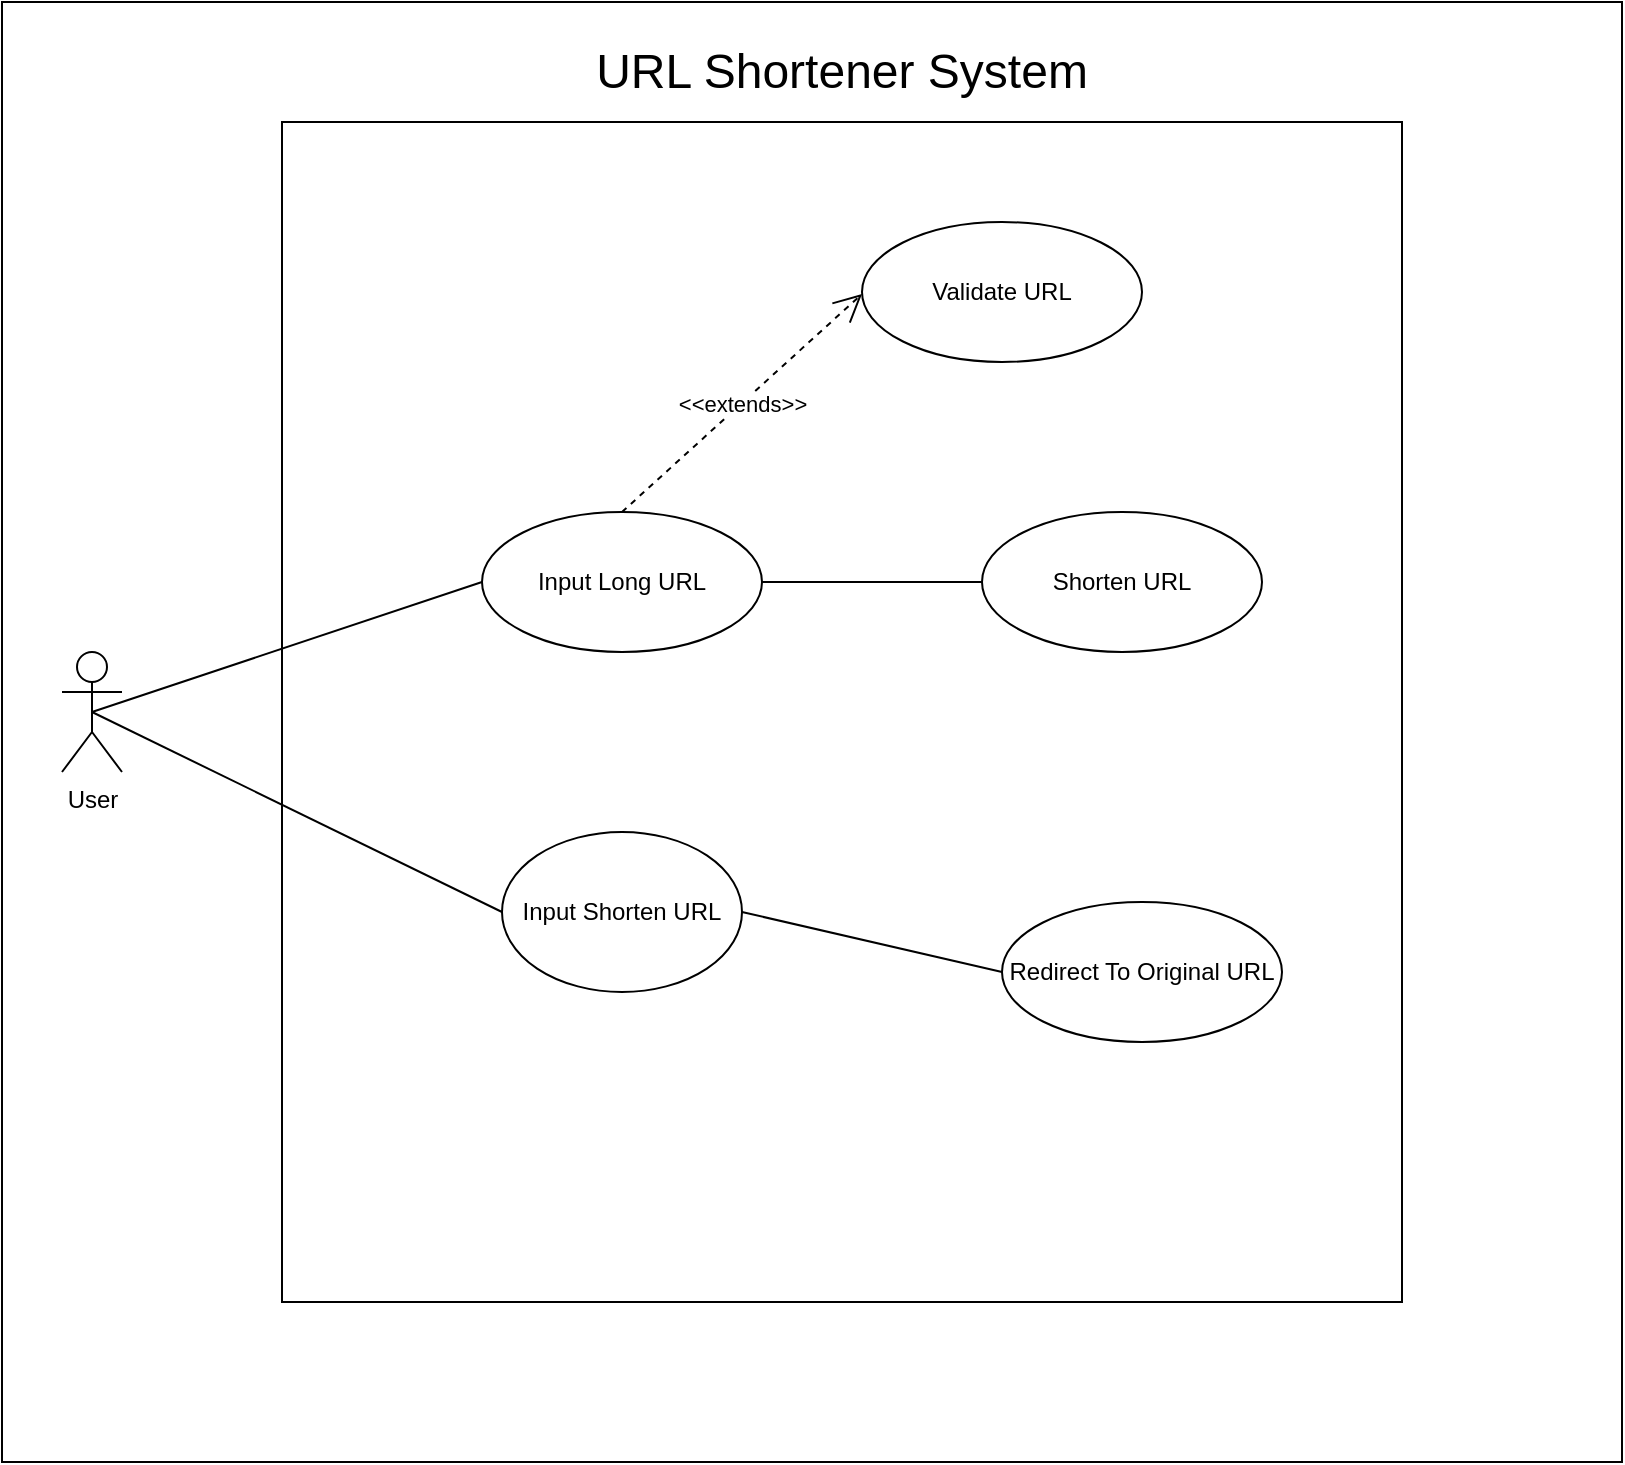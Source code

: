 <mxfile version="27.0.9" pages="2">
  <diagram name="UML-Use Case" id="bgNnxObS2KbbA3WC2Nk5">
    <mxGraphModel dx="1825" dy="935" grid="1" gridSize="10" guides="1" tooltips="1" connect="1" arrows="1" fold="1" page="1" pageScale="1" pageWidth="827" pageHeight="1169" math="0" shadow="0">
      <root>
        <mxCell id="0" />
        <mxCell id="1" parent="0" />
        <mxCell id="ePK-49uxpAc80TT-rPJP-18" value="" style="rounded=0;whiteSpace=wrap;html=1;movable=0;resizable=0;rotatable=0;deletable=0;editable=0;locked=1;connectable=0;" vertex="1" parent="1">
          <mxGeometry x="10" y="130" width="810" height="730" as="geometry" />
        </mxCell>
        <mxCell id="xaKyXutu6Tt9nvpnvFfD-1" value="" style="rounded=0;whiteSpace=wrap;html=1;movable=0;resizable=0;rotatable=0;deletable=0;editable=0;locked=1;connectable=0;" parent="1" vertex="1">
          <mxGeometry x="150" y="190" width="560" height="590" as="geometry" />
        </mxCell>
        <mxCell id="xaKyXutu6Tt9nvpnvFfD-3" value="&lt;font style=&quot;font-size: 24px;&quot;&gt;URL Shorte&lt;/font&gt;&lt;span style=&quot;font-size: 24px; background-color: transparent; color: light-dark(rgb(0, 0, 0), rgb(255, 255, 255));&quot;&gt;ner System&lt;/span&gt;" style="text;html=1;align=center;verticalAlign=middle;whiteSpace=wrap;rounded=0;" parent="1" vertex="1">
          <mxGeometry x="300" y="150" width="260" height="30" as="geometry" />
        </mxCell>
        <mxCell id="xaKyXutu6Tt9nvpnvFfD-4" value="User" style="shape=umlActor;verticalLabelPosition=bottom;verticalAlign=top;html=1;outlineConnect=0;" parent="1" vertex="1">
          <mxGeometry x="40" y="455" width="30" height="60" as="geometry" />
        </mxCell>
        <mxCell id="ePK-49uxpAc80TT-rPJP-2" value="Input Long URL" style="ellipse;whiteSpace=wrap;html=1;" vertex="1" parent="1">
          <mxGeometry x="250" y="385" width="140" height="70" as="geometry" />
        </mxCell>
        <mxCell id="ePK-49uxpAc80TT-rPJP-3" value="Validate URL" style="ellipse;whiteSpace=wrap;html=1;" vertex="1" parent="1">
          <mxGeometry x="440" y="240" width="140" height="70" as="geometry" />
        </mxCell>
        <mxCell id="ePK-49uxpAc80TT-rPJP-4" value="Shorten URL" style="ellipse;whiteSpace=wrap;html=1;" vertex="1" parent="1">
          <mxGeometry x="500" y="385" width="140" height="70" as="geometry" />
        </mxCell>
        <mxCell id="ePK-49uxpAc80TT-rPJP-10" value="Input Shorten URL" style="ellipse;whiteSpace=wrap;html=1;" vertex="1" parent="1">
          <mxGeometry x="260" y="545" width="120" height="80" as="geometry" />
        </mxCell>
        <mxCell id="ePK-49uxpAc80TT-rPJP-11" value="" style="endArrow=none;html=1;rounded=0;entryX=0;entryY=0.5;entryDx=0;entryDy=0;exitX=0.5;exitY=0.5;exitDx=0;exitDy=0;exitPerimeter=0;" edge="1" parent="1" source="xaKyXutu6Tt9nvpnvFfD-4" target="ePK-49uxpAc80TT-rPJP-2">
          <mxGeometry width="50" height="50" relative="1" as="geometry">
            <mxPoint x="440" y="470" as="sourcePoint" />
            <mxPoint x="490" y="420" as="targetPoint" />
          </mxGeometry>
        </mxCell>
        <mxCell id="ePK-49uxpAc80TT-rPJP-12" value="" style="endArrow=none;html=1;rounded=0;exitX=1;exitY=0.5;exitDx=0;exitDy=0;" edge="1" parent="1" source="ePK-49uxpAc80TT-rPJP-2" target="ePK-49uxpAc80TT-rPJP-4">
          <mxGeometry width="50" height="50" relative="1" as="geometry">
            <mxPoint x="110" y="550" as="sourcePoint" />
            <mxPoint x="290" y="490" as="targetPoint" />
          </mxGeometry>
        </mxCell>
        <mxCell id="ePK-49uxpAc80TT-rPJP-13" value="&amp;lt;&amp;lt;extends&amp;gt;&amp;gt;" style="endArrow=open;endSize=12;dashed=1;html=1;rounded=0;exitX=0.5;exitY=0;exitDx=0;exitDy=0;entryX=0;entryY=0.5;entryDx=0;entryDy=0;" edge="1" parent="1" source="ePK-49uxpAc80TT-rPJP-2">
          <mxGeometry width="160" relative="1" as="geometry">
            <mxPoint x="319.58" y="388.24" as="sourcePoint" />
            <mxPoint x="440.0" y="276" as="targetPoint" />
          </mxGeometry>
        </mxCell>
        <mxCell id="ePK-49uxpAc80TT-rPJP-15" value="" style="endArrow=none;html=1;rounded=0;exitX=0.5;exitY=0.5;exitDx=0;exitDy=0;exitPerimeter=0;entryX=0;entryY=0.5;entryDx=0;entryDy=0;" edge="1" parent="1" source="xaKyXutu6Tt9nvpnvFfD-4" target="ePK-49uxpAc80TT-rPJP-10">
          <mxGeometry width="50" height="50" relative="1" as="geometry">
            <mxPoint x="250" y="520" as="sourcePoint" />
            <mxPoint x="300" y="470" as="targetPoint" />
          </mxGeometry>
        </mxCell>
        <mxCell id="ePK-49uxpAc80TT-rPJP-16" value="Redirect To Original URL" style="ellipse;whiteSpace=wrap;html=1;" vertex="1" parent="1">
          <mxGeometry x="510" y="580" width="140" height="70" as="geometry" />
        </mxCell>
        <mxCell id="ePK-49uxpAc80TT-rPJP-17" value="" style="endArrow=none;html=1;rounded=0;exitX=1;exitY=0.5;exitDx=0;exitDy=0;entryX=0;entryY=0.5;entryDx=0;entryDy=0;" edge="1" parent="1" source="ePK-49uxpAc80TT-rPJP-10" target="ePK-49uxpAc80TT-rPJP-16">
          <mxGeometry width="50" height="50" relative="1" as="geometry">
            <mxPoint x="460" y="510" as="sourcePoint" />
            <mxPoint x="510" y="460" as="targetPoint" />
          </mxGeometry>
        </mxCell>
      </root>
    </mxGraphModel>
  </diagram>
  <diagram name="UML-Class Diagram" id="96xFgqXUmLo38xzm0g0y">
    <mxGraphModel dx="1095" dy="561" grid="1" gridSize="10" guides="1" tooltips="1" connect="1" arrows="1" fold="1" page="1" pageScale="1" pageWidth="827" pageHeight="1169" math="0" shadow="0">
      <root>
        <mxCell id="hd-ZmTreZTu6MF6oq0cO-0" />
        <mxCell id="hd-ZmTreZTu6MF6oq0cO-1" parent="hd-ZmTreZTu6MF6oq0cO-0" />
        <mxCell id="7oMOTQ4kkNTYYqVZXn07-0" value="Links" style="swimlane;fontStyle=1;align=center;verticalAlign=top;childLayout=stackLayout;horizontal=1;startSize=26;horizontalStack=0;resizeParent=1;resizeParentMax=0;resizeLast=0;collapsible=1;marginBottom=0;whiteSpace=wrap;html=1;" vertex="1" parent="hd-ZmTreZTu6MF6oq0cO-1">
          <mxGeometry x="330" y="430" width="160" height="164" as="geometry" />
        </mxCell>
        <mxCell id="7oMOTQ4kkNTYYqVZXn07-1" value="- id: String" style="text;strokeColor=none;fillColor=none;align=left;verticalAlign=top;spacingLeft=4;spacingRight=4;overflow=hidden;rotatable=0;points=[[0,0.5],[1,0.5]];portConstraint=eastwest;whiteSpace=wrap;html=1;" vertex="1" parent="7oMOTQ4kkNTYYqVZXn07-0">
          <mxGeometry y="26" width="160" height="26" as="geometry" />
        </mxCell>
        <mxCell id="7oMOTQ4kkNTYYqVZXn07-4" value="- originalUrl: String" style="text;strokeColor=none;fillColor=none;align=left;verticalAlign=top;spacingLeft=4;spacingRight=4;overflow=hidden;rotatable=0;points=[[0,0.5],[1,0.5]];portConstraint=eastwest;whiteSpace=wrap;html=1;" vertex="1" parent="7oMOTQ4kkNTYYqVZXn07-0">
          <mxGeometry y="52" width="160" height="26" as="geometry" />
        </mxCell>
        <mxCell id="7oMOTQ4kkNTYYqVZXn07-5" value="- refinedUrl: String" style="text;strokeColor=none;fillColor=none;align=left;verticalAlign=top;spacingLeft=4;spacingRight=4;overflow=hidden;rotatable=0;points=[[0,0.5],[1,0.5]];portConstraint=eastwest;whiteSpace=wrap;html=1;" vertex="1" parent="7oMOTQ4kkNTYYqVZXn07-0">
          <mxGeometry y="78" width="160" height="26" as="geometry" />
        </mxCell>
        <mxCell id="7oMOTQ4kkNTYYqVZXn07-6" value="- createdAt: LocalDate" style="text;strokeColor=none;fillColor=none;align=left;verticalAlign=top;spacingLeft=4;spacingRight=4;overflow=hidden;rotatable=0;points=[[0,0.5],[1,0.5]];portConstraint=eastwest;whiteSpace=wrap;html=1;" vertex="1" parent="7oMOTQ4kkNTYYqVZXn07-0">
          <mxGeometry y="104" width="160" height="26" as="geometry" />
        </mxCell>
        <mxCell id="7oMOTQ4kkNTYYqVZXn07-2" value="" style="line;strokeWidth=1;fillColor=none;align=left;verticalAlign=middle;spacingTop=-1;spacingLeft=3;spacingRight=3;rotatable=0;labelPosition=right;points=[];portConstraint=eastwest;strokeColor=inherit;" vertex="1" parent="7oMOTQ4kkNTYYqVZXn07-0">
          <mxGeometry y="130" width="160" height="8" as="geometry" />
        </mxCell>
        <mxCell id="7oMOTQ4kkNTYYqVZXn07-3" value="+ Getters and Setters" style="text;strokeColor=none;fillColor=none;align=left;verticalAlign=top;spacingLeft=4;spacingRight=4;overflow=hidden;rotatable=0;points=[[0,0.5],[1,0.5]];portConstraint=eastwest;whiteSpace=wrap;html=1;" vertex="1" parent="7oMOTQ4kkNTYYqVZXn07-0">
          <mxGeometry y="138" width="160" height="26" as="geometry" />
        </mxCell>
        <mxCell id="7oMOTQ4kkNTYYqVZXn07-12" value="LinksRepo" style="swimlane;fontStyle=1;align=center;verticalAlign=top;childLayout=stackLayout;horizontal=1;startSize=26;horizontalStack=0;resizeParent=1;resizeParentMax=0;resizeLast=0;collapsible=1;marginBottom=0;whiteSpace=wrap;html=1;" vertex="1" parent="hd-ZmTreZTu6MF6oq0cO-1">
          <mxGeometry x="330" y="310" width="160" height="86" as="geometry" />
        </mxCell>
        <mxCell id="7oMOTQ4kkNTYYqVZXn07-13" value="+ field: type" style="text;strokeColor=none;fillColor=none;align=left;verticalAlign=top;spacingLeft=4;spacingRight=4;overflow=hidden;rotatable=0;points=[[0,0.5],[1,0.5]];portConstraint=eastwest;whiteSpace=wrap;html=1;" vertex="1" parent="7oMOTQ4kkNTYYqVZXn07-12">
          <mxGeometry y="26" width="160" height="26" as="geometry" />
        </mxCell>
        <mxCell id="7oMOTQ4kkNTYYqVZXn07-14" value="" style="line;strokeWidth=1;fillColor=none;align=left;verticalAlign=middle;spacingTop=-1;spacingLeft=3;spacingRight=3;rotatable=0;labelPosition=right;points=[];portConstraint=eastwest;strokeColor=inherit;" vertex="1" parent="7oMOTQ4kkNTYYqVZXn07-12">
          <mxGeometry y="52" width="160" height="8" as="geometry" />
        </mxCell>
        <mxCell id="7oMOTQ4kkNTYYqVZXn07-15" value="+ method(type): type" style="text;strokeColor=none;fillColor=none;align=left;verticalAlign=top;spacingLeft=4;spacingRight=4;overflow=hidden;rotatable=0;points=[[0,0.5],[1,0.5]];portConstraint=eastwest;whiteSpace=wrap;html=1;" vertex="1" parent="7oMOTQ4kkNTYYqVZXn07-12">
          <mxGeometry y="60" width="160" height="26" as="geometry" />
        </mxCell>
        <mxCell id="7oMOTQ4kkNTYYqVZXn07-16" value="MongoRepository" style="swimlane;fontStyle=1;align=center;verticalAlign=top;childLayout=stackLayout;horizontal=1;startSize=26;horizontalStack=0;resizeParent=1;resizeParentMax=0;resizeLast=0;collapsible=1;marginBottom=0;whiteSpace=wrap;html=1;" vertex="1" parent="hd-ZmTreZTu6MF6oq0cO-1">
          <mxGeometry x="80" y="310" width="160" height="86" as="geometry" />
        </mxCell>
        <mxCell id="7oMOTQ4kkNTYYqVZXn07-17" value="+ field: type" style="text;strokeColor=none;fillColor=none;align=left;verticalAlign=top;spacingLeft=4;spacingRight=4;overflow=hidden;rotatable=0;points=[[0,0.5],[1,0.5]];portConstraint=eastwest;whiteSpace=wrap;html=1;" vertex="1" parent="7oMOTQ4kkNTYYqVZXn07-16">
          <mxGeometry y="26" width="160" height="26" as="geometry" />
        </mxCell>
        <mxCell id="7oMOTQ4kkNTYYqVZXn07-18" value="" style="line;strokeWidth=1;fillColor=none;align=left;verticalAlign=middle;spacingTop=-1;spacingLeft=3;spacingRight=3;rotatable=0;labelPosition=right;points=[];portConstraint=eastwest;strokeColor=inherit;" vertex="1" parent="7oMOTQ4kkNTYYqVZXn07-16">
          <mxGeometry y="52" width="160" height="8" as="geometry" />
        </mxCell>
        <mxCell id="7oMOTQ4kkNTYYqVZXn07-19" value="+ method(type): type" style="text;strokeColor=none;fillColor=none;align=left;verticalAlign=top;spacingLeft=4;spacingRight=4;overflow=hidden;rotatable=0;points=[[0,0.5],[1,0.5]];portConstraint=eastwest;whiteSpace=wrap;html=1;" vertex="1" parent="7oMOTQ4kkNTYYqVZXn07-16">
          <mxGeometry y="60" width="160" height="26" as="geometry" />
        </mxCell>
      </root>
    </mxGraphModel>
  </diagram>
</mxfile>
